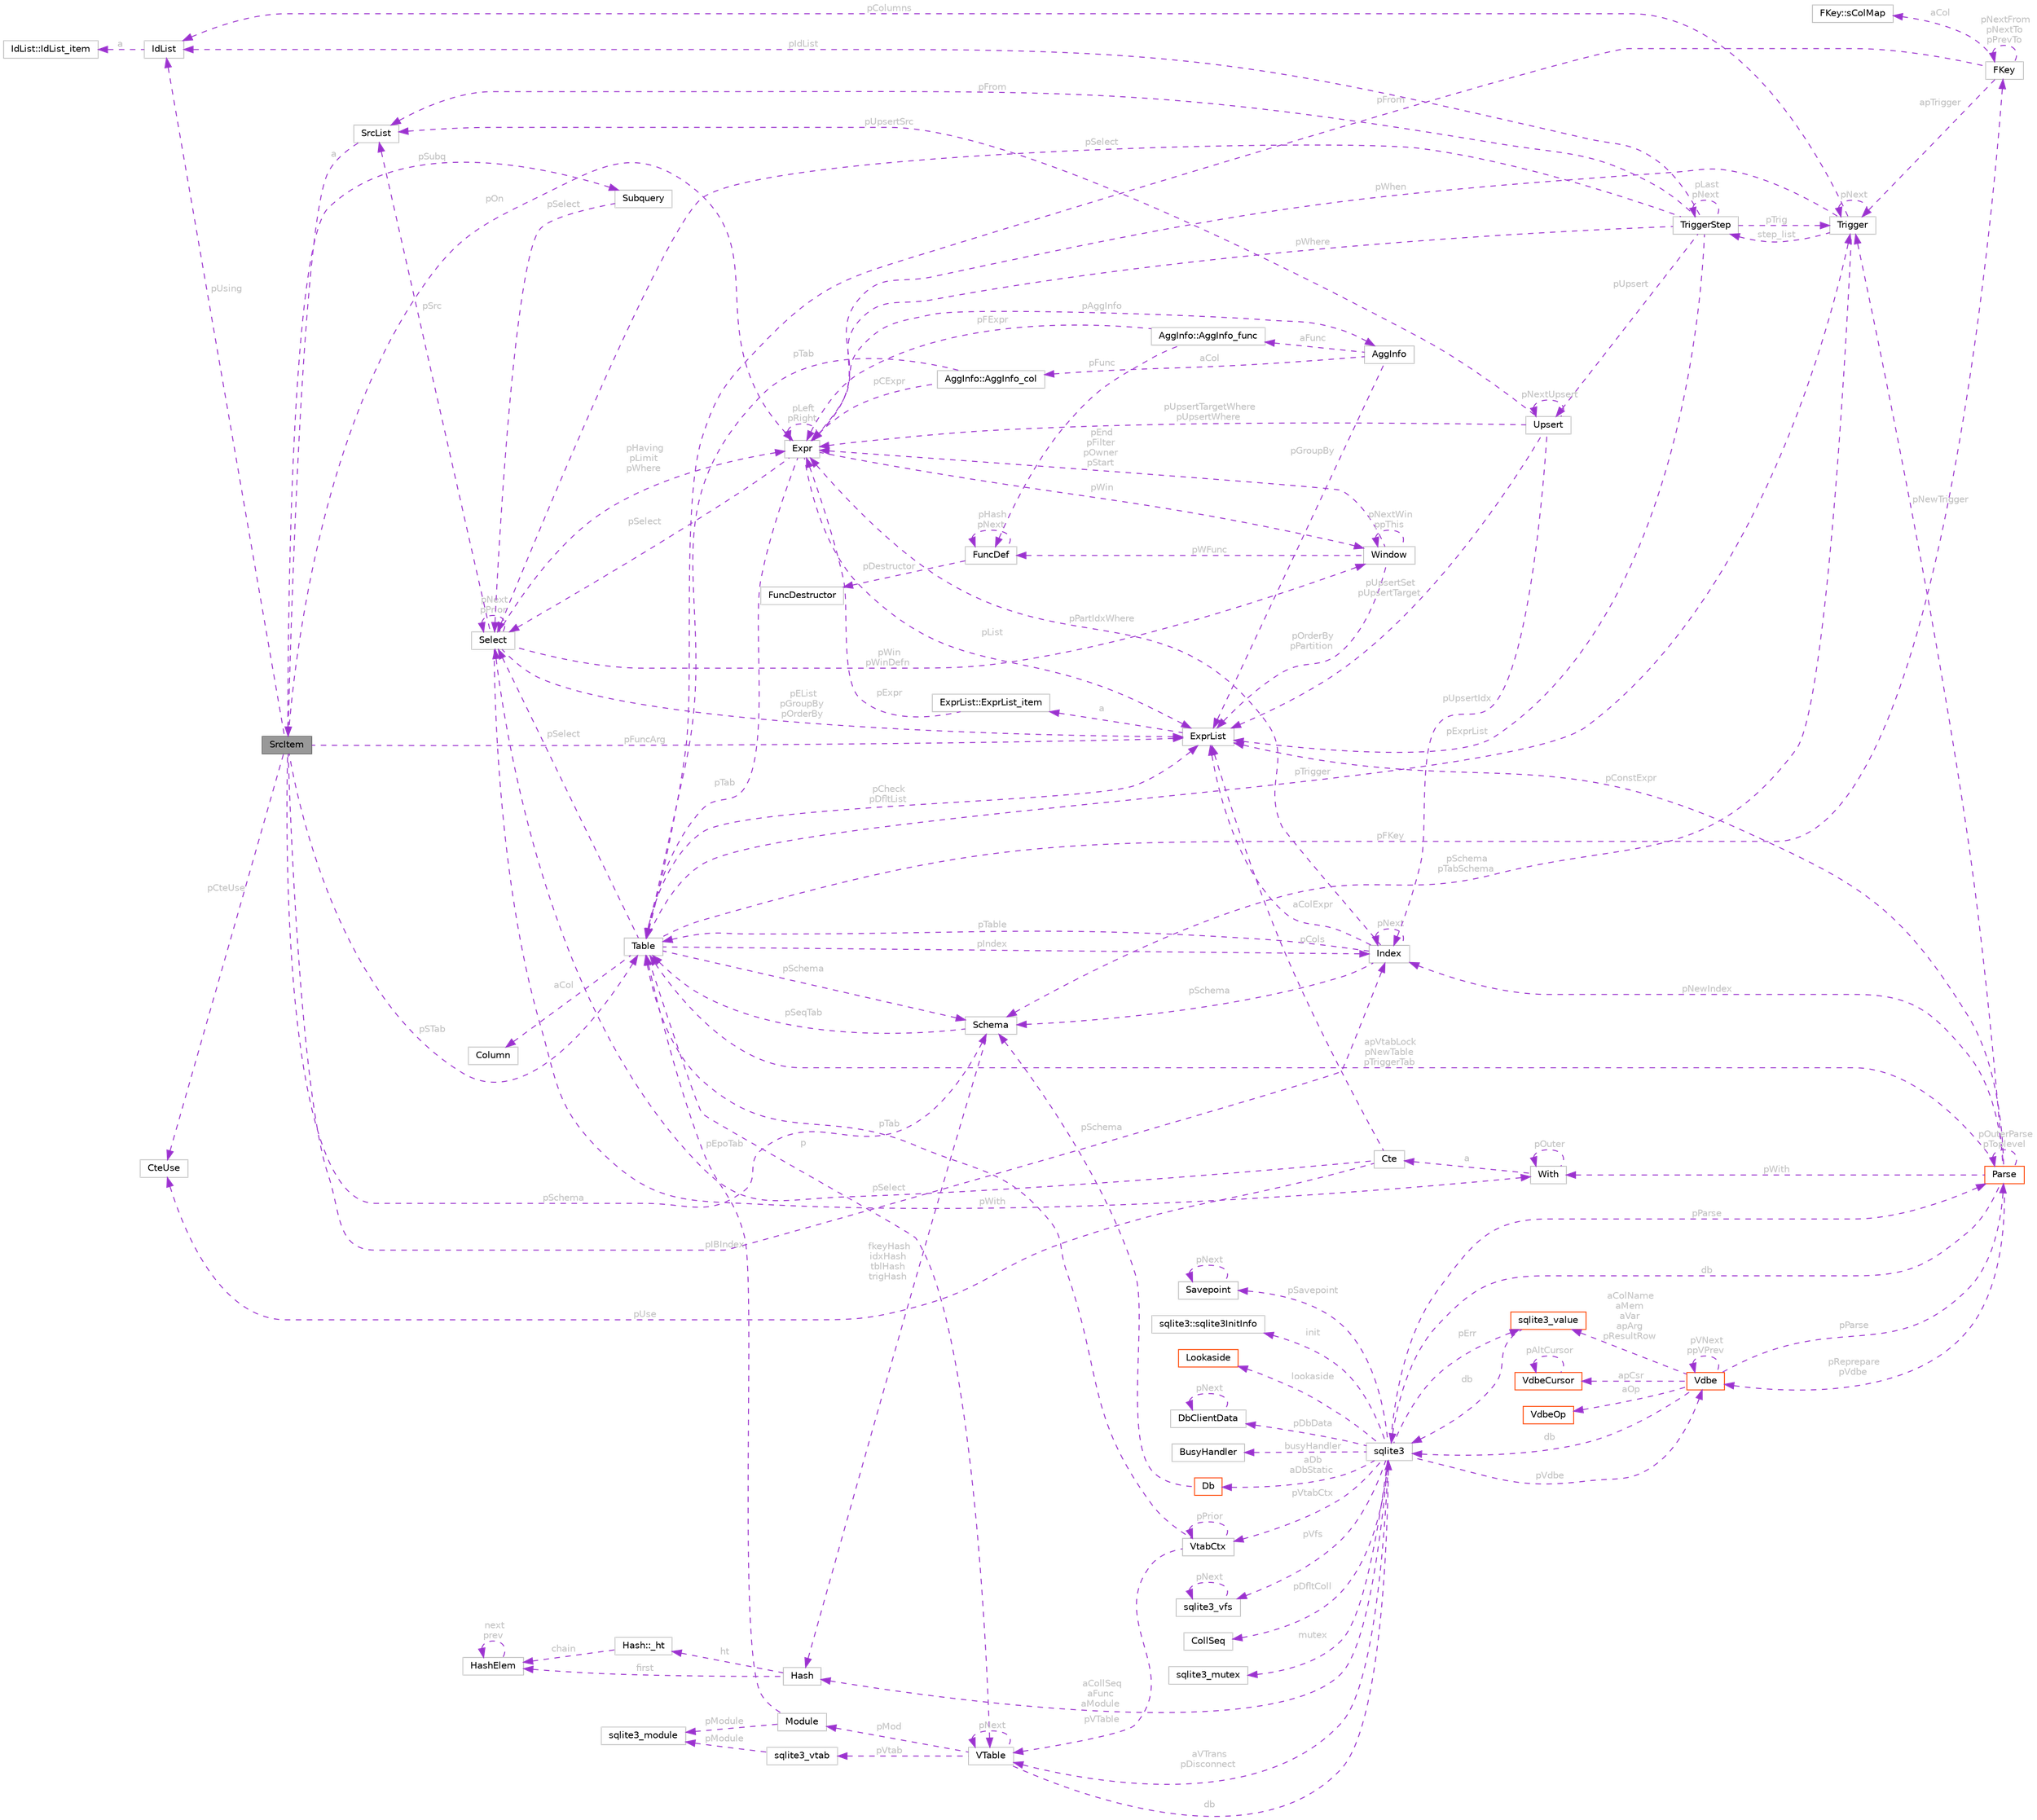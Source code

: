 digraph "SrcItem"
{
 // LATEX_PDF_SIZE
  bgcolor="transparent";
  edge [fontname=Helvetica,fontsize=10,labelfontname=Helvetica,labelfontsize=10];
  node [fontname=Helvetica,fontsize=10,shape=box,height=0.2,width=0.4];
  rankdir="LR";
  Node1 [id="Node000001",label="SrcItem",height=0.2,width=0.4,color="gray40", fillcolor="grey60", style="filled", fontcolor="black",tooltip=" "];
  Node2 -> Node1 [id="edge1_Node000001_Node000002",dir="back",color="darkorchid3",style="dashed",tooltip=" ",label=" pSTab",fontcolor="grey" ];
  Node2 [id="Node000002",label="Table",height=0.2,width=0.4,color="grey75", fillcolor="white", style="filled",URL="$structTable.html",tooltip=" "];
  Node3 -> Node2 [id="edge2_Node000002_Node000003",dir="back",color="darkorchid3",style="dashed",tooltip=" ",label=" aCol",fontcolor="grey" ];
  Node3 [id="Node000003",label="Column",height=0.2,width=0.4,color="grey75", fillcolor="white", style="filled",URL="$structColumn.html",tooltip=" "];
  Node4 -> Node2 [id="edge3_Node000002_Node000004",dir="back",color="darkorchid3",style="dashed",tooltip=" ",label=" pIndex",fontcolor="grey" ];
  Node4 [id="Node000004",label="Index",height=0.2,width=0.4,color="grey75", fillcolor="white", style="filled",URL="$structIndex.html",tooltip=" "];
  Node2 -> Node4 [id="edge4_Node000004_Node000002",dir="back",color="darkorchid3",style="dashed",tooltip=" ",label=" pTable",fontcolor="grey" ];
  Node4 -> Node4 [id="edge5_Node000004_Node000004",dir="back",color="darkorchid3",style="dashed",tooltip=" ",label=" pNext",fontcolor="grey" ];
  Node5 -> Node4 [id="edge6_Node000004_Node000005",dir="back",color="darkorchid3",style="dashed",tooltip=" ",label=" pSchema",fontcolor="grey" ];
  Node5 [id="Node000005",label="Schema",height=0.2,width=0.4,color="grey75", fillcolor="white", style="filled",URL="$structSchema.html",tooltip=" "];
  Node6 -> Node5 [id="edge7_Node000005_Node000006",dir="back",color="darkorchid3",style="dashed",tooltip=" ",label=" fkeyHash\nidxHash\ntblHash\ntrigHash",fontcolor="grey" ];
  Node6 [id="Node000006",label="Hash",height=0.2,width=0.4,color="grey75", fillcolor="white", style="filled",URL="$structHash.html",tooltip=" "];
  Node7 -> Node6 [id="edge8_Node000006_Node000007",dir="back",color="darkorchid3",style="dashed",tooltip=" ",label=" first",fontcolor="grey" ];
  Node7 [id="Node000007",label="HashElem",height=0.2,width=0.4,color="grey75", fillcolor="white", style="filled",URL="$structHashElem.html",tooltip=" "];
  Node7 -> Node7 [id="edge9_Node000007_Node000007",dir="back",color="darkorchid3",style="dashed",tooltip=" ",label=" next\nprev",fontcolor="grey" ];
  Node8 -> Node6 [id="edge10_Node000006_Node000008",dir="back",color="darkorchid3",style="dashed",tooltip=" ",label=" ht",fontcolor="grey" ];
  Node8 [id="Node000008",label="Hash::_ht",height=0.2,width=0.4,color="grey75", fillcolor="white", style="filled",URL="$structHash_1_1__ht.html",tooltip=" "];
  Node7 -> Node8 [id="edge11_Node000008_Node000007",dir="back",color="darkorchid3",style="dashed",tooltip=" ",label=" chain",fontcolor="grey" ];
  Node2 -> Node5 [id="edge12_Node000005_Node000002",dir="back",color="darkorchid3",style="dashed",tooltip=" ",label=" pSeqTab",fontcolor="grey" ];
  Node9 -> Node4 [id="edge13_Node000004_Node000009",dir="back",color="darkorchid3",style="dashed",tooltip=" ",label=" pPartIdxWhere",fontcolor="grey" ];
  Node9 [id="Node000009",label="Expr",height=0.2,width=0.4,color="grey75", fillcolor="white", style="filled",URL="$structExpr.html",tooltip=" "];
  Node9 -> Node9 [id="edge14_Node000009_Node000009",dir="back",color="darkorchid3",style="dashed",tooltip=" ",label=" pLeft\npRight",fontcolor="grey" ];
  Node10 -> Node9 [id="edge15_Node000009_Node000010",dir="back",color="darkorchid3",style="dashed",tooltip=" ",label=" pList",fontcolor="grey" ];
  Node10 [id="Node000010",label="ExprList",height=0.2,width=0.4,color="grey75", fillcolor="white", style="filled",URL="$structExprList.html",tooltip=" "];
  Node11 -> Node10 [id="edge16_Node000010_Node000011",dir="back",color="darkorchid3",style="dashed",tooltip=" ",label=" a",fontcolor="grey" ];
  Node11 [id="Node000011",label="ExprList::ExprList_item",height=0.2,width=0.4,color="grey75", fillcolor="white", style="filled",URL="$structExprList_1_1ExprList__item.html",tooltip=" "];
  Node9 -> Node11 [id="edge17_Node000011_Node000009",dir="back",color="darkorchid3",style="dashed",tooltip=" ",label=" pExpr",fontcolor="grey" ];
  Node12 -> Node9 [id="edge18_Node000009_Node000012",dir="back",color="darkorchid3",style="dashed",tooltip=" ",label=" pSelect",fontcolor="grey" ];
  Node12 [id="Node000012",label="Select",height=0.2,width=0.4,color="grey75", fillcolor="white", style="filled",URL="$structSelect.html",tooltip=" "];
  Node10 -> Node12 [id="edge19_Node000012_Node000010",dir="back",color="darkorchid3",style="dashed",tooltip=" ",label=" pEList\npGroupBy\npOrderBy",fontcolor="grey" ];
  Node13 -> Node12 [id="edge20_Node000012_Node000013",dir="back",color="darkorchid3",style="dashed",tooltip=" ",label=" pSrc",fontcolor="grey" ];
  Node13 [id="Node000013",label="SrcList",height=0.2,width=0.4,color="grey75", fillcolor="white", style="filled",URL="$structSrcList.html",tooltip=" "];
  Node1 -> Node13 [id="edge21_Node000013_Node000001",dir="back",color="darkorchid3",style="dashed",tooltip=" ",label=" a",fontcolor="grey" ];
  Node9 -> Node12 [id="edge22_Node000012_Node000009",dir="back",color="darkorchid3",style="dashed",tooltip=" ",label=" pHaving\npLimit\npWhere",fontcolor="grey" ];
  Node12 -> Node12 [id="edge23_Node000012_Node000012",dir="back",color="darkorchid3",style="dashed",tooltip=" ",label=" pNext\npPrior",fontcolor="grey" ];
  Node14 -> Node12 [id="edge24_Node000012_Node000014",dir="back",color="darkorchid3",style="dashed",tooltip=" ",label=" pWith",fontcolor="grey" ];
  Node14 [id="Node000014",label="With",height=0.2,width=0.4,color="grey75", fillcolor="white", style="filled",URL="$structWith.html",tooltip=" "];
  Node14 -> Node14 [id="edge25_Node000014_Node000014",dir="back",color="darkorchid3",style="dashed",tooltip=" ",label=" pOuter",fontcolor="grey" ];
  Node15 -> Node14 [id="edge26_Node000014_Node000015",dir="back",color="darkorchid3",style="dashed",tooltip=" ",label=" a",fontcolor="grey" ];
  Node15 [id="Node000015",label="Cte",height=0.2,width=0.4,color="grey75", fillcolor="white", style="filled",URL="$structCte.html",tooltip=" "];
  Node10 -> Node15 [id="edge27_Node000015_Node000010",dir="back",color="darkorchid3",style="dashed",tooltip=" ",label=" pCols",fontcolor="grey" ];
  Node12 -> Node15 [id="edge28_Node000015_Node000012",dir="back",color="darkorchid3",style="dashed",tooltip=" ",label=" pSelect",fontcolor="grey" ];
  Node16 -> Node15 [id="edge29_Node000015_Node000016",dir="back",color="darkorchid3",style="dashed",tooltip=" ",label=" pUse",fontcolor="grey" ];
  Node16 [id="Node000016",label="CteUse",height=0.2,width=0.4,color="grey75", fillcolor="white", style="filled",URL="$structCteUse.html",tooltip=" "];
  Node17 -> Node12 [id="edge30_Node000012_Node000017",dir="back",color="darkorchid3",style="dashed",tooltip=" ",label=" pWin\npWinDefn",fontcolor="grey" ];
  Node17 [id="Node000017",label="Window",height=0.2,width=0.4,color="grey75", fillcolor="white", style="filled",URL="$structWindow.html",tooltip=" "];
  Node10 -> Node17 [id="edge31_Node000017_Node000010",dir="back",color="darkorchid3",style="dashed",tooltip=" ",label=" pOrderBy\npPartition",fontcolor="grey" ];
  Node9 -> Node17 [id="edge32_Node000017_Node000009",dir="back",color="darkorchid3",style="dashed",tooltip=" ",label=" pEnd\npFilter\npOwner\npStart",fontcolor="grey" ];
  Node17 -> Node17 [id="edge33_Node000017_Node000017",dir="back",color="darkorchid3",style="dashed",tooltip=" ",label=" pNextWin\nppThis",fontcolor="grey" ];
  Node18 -> Node17 [id="edge34_Node000017_Node000018",dir="back",color="darkorchid3",style="dashed",tooltip=" ",label=" pWFunc",fontcolor="grey" ];
  Node18 [id="Node000018",label="FuncDef",height=0.2,width=0.4,color="grey75", fillcolor="white", style="filled",URL="$structFuncDef.html",tooltip=" "];
  Node18 -> Node18 [id="edge35_Node000018_Node000018",dir="back",color="darkorchid3",style="dashed",tooltip=" ",label=" pHash\npNext",fontcolor="grey" ];
  Node19 -> Node18 [id="edge36_Node000018_Node000019",dir="back",color="darkorchid3",style="dashed",tooltip=" ",label=" pDestructor",fontcolor="grey" ];
  Node19 [id="Node000019",label="FuncDestructor",height=0.2,width=0.4,color="grey75", fillcolor="white", style="filled",URL="$structFuncDestructor.html",tooltip=" "];
  Node20 -> Node9 [id="edge37_Node000009_Node000020",dir="back",color="darkorchid3",style="dashed",tooltip=" ",label=" pAggInfo",fontcolor="grey" ];
  Node20 [id="Node000020",label="AggInfo",height=0.2,width=0.4,color="grey75", fillcolor="white", style="filled",URL="$structAggInfo.html",tooltip=" "];
  Node10 -> Node20 [id="edge38_Node000020_Node000010",dir="back",color="darkorchid3",style="dashed",tooltip=" ",label=" pGroupBy",fontcolor="grey" ];
  Node21 -> Node20 [id="edge39_Node000020_Node000021",dir="back",color="darkorchid3",style="dashed",tooltip=" ",label=" aCol",fontcolor="grey" ];
  Node21 [id="Node000021",label="AggInfo::AggInfo_col",height=0.2,width=0.4,color="grey75", fillcolor="white", style="filled",URL="$structAggInfo_1_1AggInfo__col.html",tooltip=" "];
  Node2 -> Node21 [id="edge40_Node000021_Node000002",dir="back",color="darkorchid3",style="dashed",tooltip=" ",label=" pTab",fontcolor="grey" ];
  Node9 -> Node21 [id="edge41_Node000021_Node000009",dir="back",color="darkorchid3",style="dashed",tooltip=" ",label=" pCExpr",fontcolor="grey" ];
  Node22 -> Node20 [id="edge42_Node000020_Node000022",dir="back",color="darkorchid3",style="dashed",tooltip=" ",label=" aFunc",fontcolor="grey" ];
  Node22 [id="Node000022",label="AggInfo::AggInfo_func",height=0.2,width=0.4,color="grey75", fillcolor="white", style="filled",URL="$structAggInfo_1_1AggInfo__func.html",tooltip=" "];
  Node9 -> Node22 [id="edge43_Node000022_Node000009",dir="back",color="darkorchid3",style="dashed",tooltip=" ",label=" pFExpr",fontcolor="grey" ];
  Node18 -> Node22 [id="edge44_Node000022_Node000018",dir="back",color="darkorchid3",style="dashed",tooltip=" ",label=" pFunc",fontcolor="grey" ];
  Node2 -> Node9 [id="edge45_Node000009_Node000002",dir="back",color="darkorchid3",style="dashed",tooltip=" ",label=" pTab",fontcolor="grey" ];
  Node17 -> Node9 [id="edge46_Node000009_Node000017",dir="back",color="darkorchid3",style="dashed",tooltip=" ",label=" pWin",fontcolor="grey" ];
  Node10 -> Node4 [id="edge47_Node000004_Node000010",dir="back",color="darkorchid3",style="dashed",tooltip=" ",label=" aColExpr",fontcolor="grey" ];
  Node10 -> Node2 [id="edge48_Node000002_Node000010",dir="back",color="darkorchid3",style="dashed",tooltip=" ",label=" pCheck\npDfltList",fontcolor="grey" ];
  Node23 -> Node2 [id="edge49_Node000002_Node000023",dir="back",color="darkorchid3",style="dashed",tooltip=" ",label=" pFKey",fontcolor="grey" ];
  Node23 [id="Node000023",label="FKey",height=0.2,width=0.4,color="grey75", fillcolor="white", style="filled",URL="$structFKey.html",tooltip=" "];
  Node2 -> Node23 [id="edge50_Node000023_Node000002",dir="back",color="darkorchid3",style="dashed",tooltip=" ",label=" pFrom",fontcolor="grey" ];
  Node23 -> Node23 [id="edge51_Node000023_Node000023",dir="back",color="darkorchid3",style="dashed",tooltip=" ",label=" pNextFrom\npNextTo\npPrevTo",fontcolor="grey" ];
  Node24 -> Node23 [id="edge52_Node000023_Node000024",dir="back",color="darkorchid3",style="dashed",tooltip=" ",label=" apTrigger",fontcolor="grey" ];
  Node24 [id="Node000024",label="Trigger",height=0.2,width=0.4,color="grey75", fillcolor="white", style="filled",URL="$structTrigger.html",tooltip=" "];
  Node9 -> Node24 [id="edge53_Node000024_Node000009",dir="back",color="darkorchid3",style="dashed",tooltip=" ",label=" pWhen",fontcolor="grey" ];
  Node25 -> Node24 [id="edge54_Node000024_Node000025",dir="back",color="darkorchid3",style="dashed",tooltip=" ",label=" pColumns",fontcolor="grey" ];
  Node25 [id="Node000025",label="IdList",height=0.2,width=0.4,color="grey75", fillcolor="white", style="filled",URL="$structIdList.html",tooltip=" "];
  Node26 -> Node25 [id="edge55_Node000025_Node000026",dir="back",color="darkorchid3",style="dashed",tooltip=" ",label=" a",fontcolor="grey" ];
  Node26 [id="Node000026",label="IdList::IdList_item",height=0.2,width=0.4,color="grey75", fillcolor="white", style="filled",URL="$structIdList_1_1IdList__item.html",tooltip=" "];
  Node5 -> Node24 [id="edge56_Node000024_Node000005",dir="back",color="darkorchid3",style="dashed",tooltip=" ",label=" pSchema\npTabSchema",fontcolor="grey" ];
  Node27 -> Node24 [id="edge57_Node000024_Node000027",dir="back",color="darkorchid3",style="dashed",tooltip=" ",label=" step_list",fontcolor="grey" ];
  Node27 [id="Node000027",label="TriggerStep",height=0.2,width=0.4,color="grey75", fillcolor="white", style="filled",URL="$structTriggerStep.html",tooltip=" "];
  Node24 -> Node27 [id="edge58_Node000027_Node000024",dir="back",color="darkorchid3",style="dashed",tooltip=" ",label=" pTrig",fontcolor="grey" ];
  Node12 -> Node27 [id="edge59_Node000027_Node000012",dir="back",color="darkorchid3",style="dashed",tooltip=" ",label=" pSelect",fontcolor="grey" ];
  Node13 -> Node27 [id="edge60_Node000027_Node000013",dir="back",color="darkorchid3",style="dashed",tooltip=" ",label=" pFrom",fontcolor="grey" ];
  Node9 -> Node27 [id="edge61_Node000027_Node000009",dir="back",color="darkorchid3",style="dashed",tooltip=" ",label=" pWhere",fontcolor="grey" ];
  Node10 -> Node27 [id="edge62_Node000027_Node000010",dir="back",color="darkorchid3",style="dashed",tooltip=" ",label=" pExprList",fontcolor="grey" ];
  Node25 -> Node27 [id="edge63_Node000027_Node000025",dir="back",color="darkorchid3",style="dashed",tooltip=" ",label=" pIdList",fontcolor="grey" ];
  Node28 -> Node27 [id="edge64_Node000027_Node000028",dir="back",color="darkorchid3",style="dashed",tooltip=" ",label=" pUpsert",fontcolor="grey" ];
  Node28 [id="Node000028",label="Upsert",height=0.2,width=0.4,color="grey75", fillcolor="white", style="filled",URL="$structUpsert.html",tooltip=" "];
  Node10 -> Node28 [id="edge65_Node000028_Node000010",dir="back",color="darkorchid3",style="dashed",tooltip=" ",label=" pUpsertSet\npUpsertTarget",fontcolor="grey" ];
  Node9 -> Node28 [id="edge66_Node000028_Node000009",dir="back",color="darkorchid3",style="dashed",tooltip=" ",label=" pUpsertTargetWhere\npUpsertWhere",fontcolor="grey" ];
  Node28 -> Node28 [id="edge67_Node000028_Node000028",dir="back",color="darkorchid3",style="dashed",tooltip=" ",label=" pNextUpsert",fontcolor="grey" ];
  Node4 -> Node28 [id="edge68_Node000028_Node000004",dir="back",color="darkorchid3",style="dashed",tooltip=" ",label=" pUpsertIdx",fontcolor="grey" ];
  Node13 -> Node28 [id="edge69_Node000028_Node000013",dir="back",color="darkorchid3",style="dashed",tooltip=" ",label=" pUpsertSrc",fontcolor="grey" ];
  Node27 -> Node27 [id="edge70_Node000027_Node000027",dir="back",color="darkorchid3",style="dashed",tooltip=" ",label=" pLast\npNext",fontcolor="grey" ];
  Node24 -> Node24 [id="edge71_Node000024_Node000024",dir="back",color="darkorchid3",style="dashed",tooltip=" ",label=" pNext",fontcolor="grey" ];
  Node29 -> Node23 [id="edge72_Node000023_Node000029",dir="back",color="darkorchid3",style="dashed",tooltip=" ",label=" aCol",fontcolor="grey" ];
  Node29 [id="Node000029",label="FKey::sColMap",height=0.2,width=0.4,color="grey75", fillcolor="white", style="filled",URL="$structFKey_1_1sColMap.html",tooltip=" "];
  Node12 -> Node2 [id="edge73_Node000002_Node000012",dir="back",color="darkorchid3",style="dashed",tooltip=" ",label=" pSelect",fontcolor="grey" ];
  Node30 -> Node2 [id="edge74_Node000002_Node000030",dir="back",color="darkorchid3",style="dashed",tooltip=" ",label=" p",fontcolor="grey" ];
  Node30 [id="Node000030",label="VTable",height=0.2,width=0.4,color="grey75", fillcolor="white", style="filled",URL="$structVTable.html",tooltip=" "];
  Node31 -> Node30 [id="edge75_Node000030_Node000031",dir="back",color="darkorchid3",style="dashed",tooltip=" ",label=" db",fontcolor="grey" ];
  Node31 [id="Node000031",label="sqlite3",height=0.2,width=0.4,color="grey75", fillcolor="white", style="filled",URL="$structsqlite3.html",tooltip=" "];
  Node32 -> Node31 [id="edge76_Node000031_Node000032",dir="back",color="darkorchid3",style="dashed",tooltip=" ",label=" pVfs",fontcolor="grey" ];
  Node32 [id="Node000032",label="sqlite3_vfs",height=0.2,width=0.4,color="grey75", fillcolor="white", style="filled",URL="$structsqlite3__vfs.html",tooltip=" "];
  Node32 -> Node32 [id="edge77_Node000032_Node000032",dir="back",color="darkorchid3",style="dashed",tooltip=" ",label=" pNext",fontcolor="grey" ];
  Node33 -> Node31 [id="edge78_Node000031_Node000033",dir="back",color="darkorchid3",style="dashed",tooltip=" ",label=" pVdbe",fontcolor="grey" ];
  Node33 [id="Node000033",label="Vdbe",height=0.2,width=0.4,color="orangered", fillcolor="white", style="filled",URL="$structVdbe.html",tooltip=" "];
  Node31 -> Node33 [id="edge79_Node000033_Node000031",dir="back",color="darkorchid3",style="dashed",tooltip=" ",label=" db",fontcolor="grey" ];
  Node33 -> Node33 [id="edge80_Node000033_Node000033",dir="back",color="darkorchid3",style="dashed",tooltip=" ",label=" pVNext\nppVPrev",fontcolor="grey" ];
  Node34 -> Node33 [id="edge81_Node000033_Node000034",dir="back",color="darkorchid3",style="dashed",tooltip=" ",label=" pParse",fontcolor="grey" ];
  Node34 [id="Node000034",label="Parse",height=0.2,width=0.4,color="orangered", fillcolor="white", style="filled",URL="$structParse.html",tooltip=" "];
  Node31 -> Node34 [id="edge82_Node000034_Node000031",dir="back",color="darkorchid3",style="dashed",tooltip=" ",label=" db",fontcolor="grey" ];
  Node33 -> Node34 [id="edge83_Node000034_Node000033",dir="back",color="darkorchid3",style="dashed",tooltip=" ",label=" pReprepare\npVdbe",fontcolor="grey" ];
  Node10 -> Node34 [id="edge84_Node000034_Node000010",dir="back",color="darkorchid3",style="dashed",tooltip=" ",label=" pConstExpr",fontcolor="grey" ];
  Node34 -> Node34 [id="edge85_Node000034_Node000034",dir="back",color="darkorchid3",style="dashed",tooltip=" ",label=" pOuterParse\npToplevel",fontcolor="grey" ];
  Node2 -> Node34 [id="edge86_Node000034_Node000002",dir="back",color="darkorchid3",style="dashed",tooltip=" ",label=" apVtabLock\npNewTable\npTriggerTab",fontcolor="grey" ];
  Node4 -> Node34 [id="edge87_Node000034_Node000004",dir="back",color="darkorchid3",style="dashed",tooltip=" ",label=" pNewIndex",fontcolor="grey" ];
  Node24 -> Node34 [id="edge88_Node000034_Node000024",dir="back",color="darkorchid3",style="dashed",tooltip=" ",label=" pNewTrigger",fontcolor="grey" ];
  Node14 -> Node34 [id="edge89_Node000034_Node000014",dir="back",color="darkorchid3",style="dashed",tooltip=" ",label=" pWith",fontcolor="grey" ];
  Node43 -> Node33 [id="edge90_Node000033_Node000043",dir="back",color="darkorchid3",style="dashed",tooltip=" ",label=" aColName\naMem\naVar\napArg\npResultRow",fontcolor="grey" ];
  Node43 [id="Node000043",label="sqlite3_value",height=0.2,width=0.4,color="orangered", fillcolor="white", style="filled",URL="$structsqlite3__value.html",tooltip=" "];
  Node31 -> Node43 [id="edge91_Node000043_Node000031",dir="back",color="darkorchid3",style="dashed",tooltip=" ",label=" db",fontcolor="grey" ];
  Node52 -> Node33 [id="edge92_Node000033_Node000052",dir="back",color="darkorchid3",style="dashed",tooltip=" ",label=" apCsr",fontcolor="grey" ];
  Node52 [id="Node000052",label="VdbeCursor",height=0.2,width=0.4,color="orangered", fillcolor="white", style="filled",URL="$structVdbeCursor.html",tooltip=" "];
  Node52 -> Node52 [id="edge93_Node000052_Node000052",dir="back",color="darkorchid3",style="dashed",tooltip=" ",label=" pAltCursor",fontcolor="grey" ];
  Node40 -> Node33 [id="edge94_Node000033_Node000040",dir="back",color="darkorchid3",style="dashed",tooltip=" ",label=" aOp",fontcolor="grey" ];
  Node40 [id="Node000040",label="VdbeOp",height=0.2,width=0.4,color="orangered", fillcolor="white", style="filled",URL="$structVdbeOp.html",tooltip=" "];
  Node45 -> Node31 [id="edge95_Node000031_Node000045",dir="back",color="darkorchid3",style="dashed",tooltip=" ",label=" pDfltColl",fontcolor="grey" ];
  Node45 [id="Node000045",label="CollSeq",height=0.2,width=0.4,color="grey75", fillcolor="white", style="filled",URL="$structCollSeq.html",tooltip=" "];
  Node69 -> Node31 [id="edge96_Node000031_Node000069",dir="back",color="darkorchid3",style="dashed",tooltip=" ",label=" mutex",fontcolor="grey" ];
  Node69 [id="Node000069",label="sqlite3_mutex",height=0.2,width=0.4,color="grey75", fillcolor="white", style="filled",URL="$structsqlite3__mutex.html",tooltip=" "];
  Node87 -> Node31 [id="edge97_Node000031_Node000087",dir="back",color="darkorchid3",style="dashed",tooltip=" ",label=" aDb\naDbStatic",fontcolor="grey" ];
  Node87 [id="Node000087",label="Db",height=0.2,width=0.4,color="orangered", fillcolor="white", style="filled",URL="$structDb.html",tooltip=" "];
  Node5 -> Node87 [id="edge98_Node000087_Node000005",dir="back",color="darkorchid3",style="dashed",tooltip=" ",label=" pSchema",fontcolor="grey" ];
  Node88 -> Node31 [id="edge99_Node000031_Node000088",dir="back",color="darkorchid3",style="dashed",tooltip=" ",label=" init",fontcolor="grey" ];
  Node88 [id="Node000088",label="sqlite3::sqlite3InitInfo",height=0.2,width=0.4,color="grey75", fillcolor="white", style="filled",URL="$structsqlite3_1_1sqlite3InitInfo.html",tooltip=" "];
  Node34 -> Node31 [id="edge100_Node000031_Node000034",dir="back",color="darkorchid3",style="dashed",tooltip=" ",label=" pParse",fontcolor="grey" ];
  Node43 -> Node31 [id="edge101_Node000031_Node000043",dir="back",color="darkorchid3",style="dashed",tooltip=" ",label=" pErr",fontcolor="grey" ];
  Node89 -> Node31 [id="edge102_Node000031_Node000089",dir="back",color="darkorchid3",style="dashed",tooltip=" ",label=" lookaside",fontcolor="grey" ];
  Node89 [id="Node000089",label="Lookaside",height=0.2,width=0.4,color="orangered", fillcolor="white", style="filled",URL="$structLookaside.html",tooltip=" "];
  Node6 -> Node31 [id="edge103_Node000031_Node000006",dir="back",color="darkorchid3",style="dashed",tooltip=" ",label=" aCollSeq\naFunc\naModule",fontcolor="grey" ];
  Node91 -> Node31 [id="edge104_Node000031_Node000091",dir="back",color="darkorchid3",style="dashed",tooltip=" ",label=" pVtabCtx",fontcolor="grey" ];
  Node91 [id="Node000091",label="VtabCtx",height=0.2,width=0.4,color="grey75", fillcolor="white", style="filled",URL="$structVtabCtx.html",tooltip=" "];
  Node30 -> Node91 [id="edge105_Node000091_Node000030",dir="back",color="darkorchid3",style="dashed",tooltip=" ",label=" pVTable",fontcolor="grey" ];
  Node2 -> Node91 [id="edge106_Node000091_Node000002",dir="back",color="darkorchid3",style="dashed",tooltip=" ",label=" pTab",fontcolor="grey" ];
  Node91 -> Node91 [id="edge107_Node000091_Node000091",dir="back",color="darkorchid3",style="dashed",tooltip=" ",label=" pPrior",fontcolor="grey" ];
  Node30 -> Node31 [id="edge108_Node000031_Node000030",dir="back",color="darkorchid3",style="dashed",tooltip=" ",label=" aVTrans\npDisconnect",fontcolor="grey" ];
  Node92 -> Node31 [id="edge109_Node000031_Node000092",dir="back",color="darkorchid3",style="dashed",tooltip=" ",label=" busyHandler",fontcolor="grey" ];
  Node92 [id="Node000092",label="BusyHandler",height=0.2,width=0.4,color="grey75", fillcolor="white", style="filled",URL="$structBusyHandler.html",tooltip=" "];
  Node93 -> Node31 [id="edge110_Node000031_Node000093",dir="back",color="darkorchid3",style="dashed",tooltip=" ",label=" pSavepoint",fontcolor="grey" ];
  Node93 [id="Node000093",label="Savepoint",height=0.2,width=0.4,color="grey75", fillcolor="white", style="filled",URL="$structSavepoint.html",tooltip=" "];
  Node93 -> Node93 [id="edge111_Node000093_Node000093",dir="back",color="darkorchid3",style="dashed",tooltip=" ",label=" pNext",fontcolor="grey" ];
  Node94 -> Node31 [id="edge112_Node000031_Node000094",dir="back",color="darkorchid3",style="dashed",tooltip=" ",label=" pDbData",fontcolor="grey" ];
  Node94 [id="Node000094",label="DbClientData",height=0.2,width=0.4,color="grey75", fillcolor="white", style="filled",URL="$structDbClientData.html",tooltip=" "];
  Node94 -> Node94 [id="edge113_Node000094_Node000094",dir="back",color="darkorchid3",style="dashed",tooltip=" ",label=" pNext",fontcolor="grey" ];
  Node95 -> Node30 [id="edge114_Node000030_Node000095",dir="back",color="darkorchid3",style="dashed",tooltip=" ",label=" pMod",fontcolor="grey" ];
  Node95 [id="Node000095",label="Module",height=0.2,width=0.4,color="grey75", fillcolor="white", style="filled",URL="$structModule.html",tooltip=" "];
  Node73 -> Node95 [id="edge115_Node000095_Node000073",dir="back",color="darkorchid3",style="dashed",tooltip=" ",label=" pModule",fontcolor="grey" ];
  Node73 [id="Node000073",label="sqlite3_module",height=0.2,width=0.4,color="grey75", fillcolor="white", style="filled",URL="$structsqlite3__module.html",tooltip=" "];
  Node2 -> Node95 [id="edge116_Node000095_Node000002",dir="back",color="darkorchid3",style="dashed",tooltip=" ",label=" pEpoTab",fontcolor="grey" ];
  Node72 -> Node30 [id="edge117_Node000030_Node000072",dir="back",color="darkorchid3",style="dashed",tooltip=" ",label=" pVtab",fontcolor="grey" ];
  Node72 [id="Node000072",label="sqlite3_vtab",height=0.2,width=0.4,color="grey75", fillcolor="white", style="filled",URL="$structsqlite3__vtab.html",tooltip=" "];
  Node73 -> Node72 [id="edge118_Node000072_Node000073",dir="back",color="darkorchid3",style="dashed",tooltip=" ",label=" pModule",fontcolor="grey" ];
  Node30 -> Node30 [id="edge119_Node000030_Node000030",dir="back",color="darkorchid3",style="dashed",tooltip=" ",label=" pNext",fontcolor="grey" ];
  Node24 -> Node2 [id="edge120_Node000002_Node000024",dir="back",color="darkorchid3",style="dashed",tooltip=" ",label=" pTrigger",fontcolor="grey" ];
  Node5 -> Node2 [id="edge121_Node000002_Node000005",dir="back",color="darkorchid3",style="dashed",tooltip=" ",label=" pSchema",fontcolor="grey" ];
  Node10 -> Node1 [id="edge122_Node000001_Node000010",dir="back",color="darkorchid3",style="dashed",tooltip=" ",label=" pFuncArg",fontcolor="grey" ];
  Node4 -> Node1 [id="edge123_Node000001_Node000004",dir="back",color="darkorchid3",style="dashed",tooltip=" ",label=" pIBIndex",fontcolor="grey" ];
  Node16 -> Node1 [id="edge124_Node000001_Node000016",dir="back",color="darkorchid3",style="dashed",tooltip=" ",label=" pCteUse",fontcolor="grey" ];
  Node9 -> Node1 [id="edge125_Node000001_Node000009",dir="back",color="darkorchid3",style="dashed",tooltip=" ",label=" pOn",fontcolor="grey" ];
  Node25 -> Node1 [id="edge126_Node000001_Node000025",dir="back",color="darkorchid3",style="dashed",tooltip=" ",label=" pUsing",fontcolor="grey" ];
  Node5 -> Node1 [id="edge127_Node000001_Node000005",dir="back",color="darkorchid3",style="dashed",tooltip=" ",label=" pSchema",fontcolor="grey" ];
  Node96 -> Node1 [id="edge128_Node000001_Node000096",dir="back",color="darkorchid3",style="dashed",tooltip=" ",label=" pSubq",fontcolor="grey" ];
  Node96 [id="Node000096",label="Subquery",height=0.2,width=0.4,color="grey75", fillcolor="white", style="filled",URL="$structSubquery.html",tooltip=" "];
  Node12 -> Node96 [id="edge129_Node000096_Node000012",dir="back",color="darkorchid3",style="dashed",tooltip=" ",label=" pSelect",fontcolor="grey" ];
}
